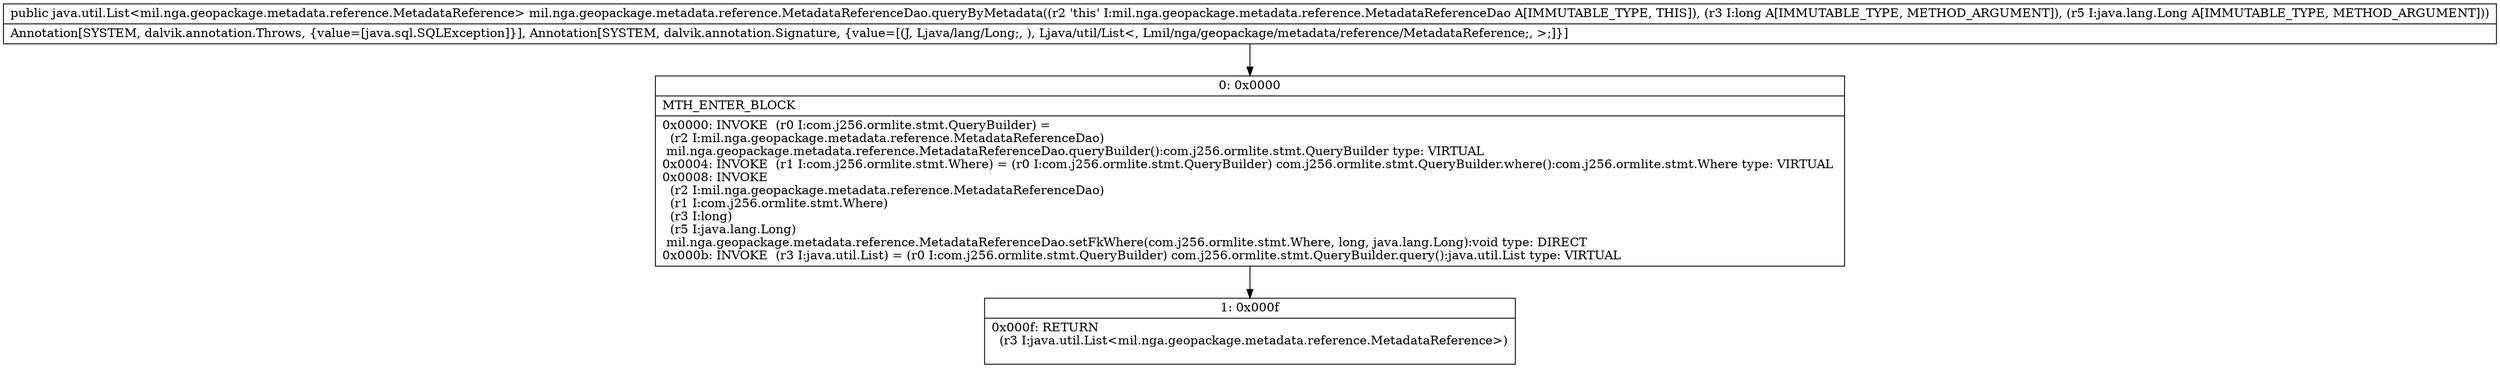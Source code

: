 digraph "CFG formil.nga.geopackage.metadata.reference.MetadataReferenceDao.queryByMetadata(JLjava\/lang\/Long;)Ljava\/util\/List;" {
Node_0 [shape=record,label="{0\:\ 0x0000|MTH_ENTER_BLOCK\l|0x0000: INVOKE  (r0 I:com.j256.ormlite.stmt.QueryBuilder) = \l  (r2 I:mil.nga.geopackage.metadata.reference.MetadataReferenceDao)\l mil.nga.geopackage.metadata.reference.MetadataReferenceDao.queryBuilder():com.j256.ormlite.stmt.QueryBuilder type: VIRTUAL \l0x0004: INVOKE  (r1 I:com.j256.ormlite.stmt.Where) = (r0 I:com.j256.ormlite.stmt.QueryBuilder) com.j256.ormlite.stmt.QueryBuilder.where():com.j256.ormlite.stmt.Where type: VIRTUAL \l0x0008: INVOKE  \l  (r2 I:mil.nga.geopackage.metadata.reference.MetadataReferenceDao)\l  (r1 I:com.j256.ormlite.stmt.Where)\l  (r3 I:long)\l  (r5 I:java.lang.Long)\l mil.nga.geopackage.metadata.reference.MetadataReferenceDao.setFkWhere(com.j256.ormlite.stmt.Where, long, java.lang.Long):void type: DIRECT \l0x000b: INVOKE  (r3 I:java.util.List) = (r0 I:com.j256.ormlite.stmt.QueryBuilder) com.j256.ormlite.stmt.QueryBuilder.query():java.util.List type: VIRTUAL \l}"];
Node_1 [shape=record,label="{1\:\ 0x000f|0x000f: RETURN  \l  (r3 I:java.util.List\<mil.nga.geopackage.metadata.reference.MetadataReference\>)\l \l}"];
MethodNode[shape=record,label="{public java.util.List\<mil.nga.geopackage.metadata.reference.MetadataReference\> mil.nga.geopackage.metadata.reference.MetadataReferenceDao.queryByMetadata((r2 'this' I:mil.nga.geopackage.metadata.reference.MetadataReferenceDao A[IMMUTABLE_TYPE, THIS]), (r3 I:long A[IMMUTABLE_TYPE, METHOD_ARGUMENT]), (r5 I:java.lang.Long A[IMMUTABLE_TYPE, METHOD_ARGUMENT]))  | Annotation[SYSTEM, dalvik.annotation.Throws, \{value=[java.sql.SQLException]\}], Annotation[SYSTEM, dalvik.annotation.Signature, \{value=[(J, Ljava\/lang\/Long;, ), Ljava\/util\/List\<, Lmil\/nga\/geopackage\/metadata\/reference\/MetadataReference;, \>;]\}]\l}"];
MethodNode -> Node_0;
Node_0 -> Node_1;
}

